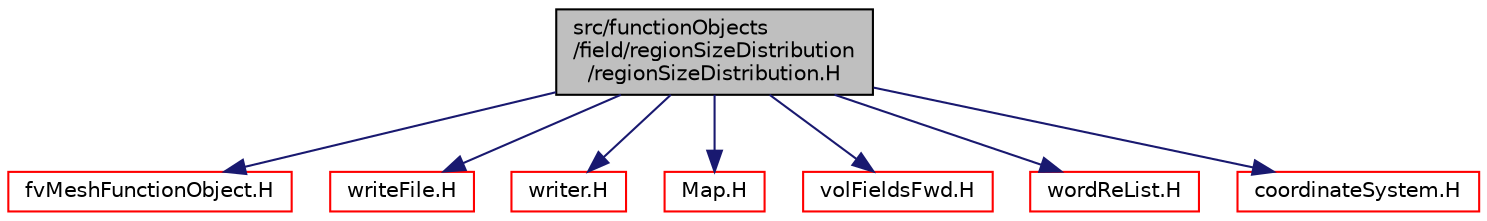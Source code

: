 digraph "src/functionObjects/field/regionSizeDistribution/regionSizeDistribution.H"
{
  bgcolor="transparent";
  edge [fontname="Helvetica",fontsize="10",labelfontname="Helvetica",labelfontsize="10"];
  node [fontname="Helvetica",fontsize="10",shape=record];
  Node0 [label="src/functionObjects\l/field/regionSizeDistribution\l/regionSizeDistribution.H",height=0.2,width=0.4,color="black", fillcolor="grey75", style="filled", fontcolor="black"];
  Node0 -> Node1 [color="midnightblue",fontsize="10",style="solid",fontname="Helvetica"];
  Node1 [label="fvMeshFunctionObject.H",height=0.2,width=0.4,color="red",URL="$a03443.html"];
  Node0 -> Node70 [color="midnightblue",fontsize="10",style="solid",fontname="Helvetica"];
  Node70 [label="writeFile.H",height=0.2,width=0.4,color="red",URL="$a09704.html"];
  Node0 -> Node97 [color="midnightblue",fontsize="10",style="solid",fontname="Helvetica"];
  Node97 [label="writer.H",height=0.2,width=0.4,color="red",URL="$a01184.html"];
  Node0 -> Node136 [color="midnightblue",fontsize="10",style="solid",fontname="Helvetica"];
  Node136 [label="Map.H",height=0.2,width=0.4,color="red",URL="$a09191.html"];
  Node0 -> Node137 [color="midnightblue",fontsize="10",style="solid",fontname="Helvetica"];
  Node137 [label="volFieldsFwd.H",height=0.2,width=0.4,color="red",URL="$a02915.html"];
  Node0 -> Node91 [color="midnightblue",fontsize="10",style="solid",fontname="Helvetica"];
  Node91 [label="wordReList.H",height=0.2,width=0.4,color="red",URL="$a13478.html"];
  Node0 -> Node141 [color="midnightblue",fontsize="10",style="solid",fontname="Helvetica"];
  Node141 [label="coordinateSystem.H",height=0.2,width=0.4,color="red",URL="$a08207.html"];
}
